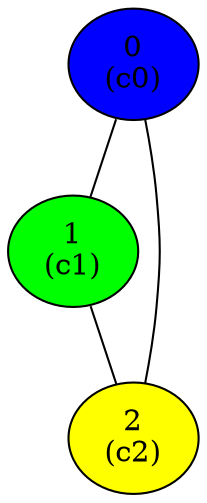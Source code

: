 graph G {
    node [style=filled];
    0 [fillcolor=blue, label="0\n(c0)"];
    1 [fillcolor=green, label="1\n(c1)"];
    2 [fillcolor=yellow, label="2\n(c2)"];
    0 -- 1;
    0 -- 2;
    1 -- 2;
}
